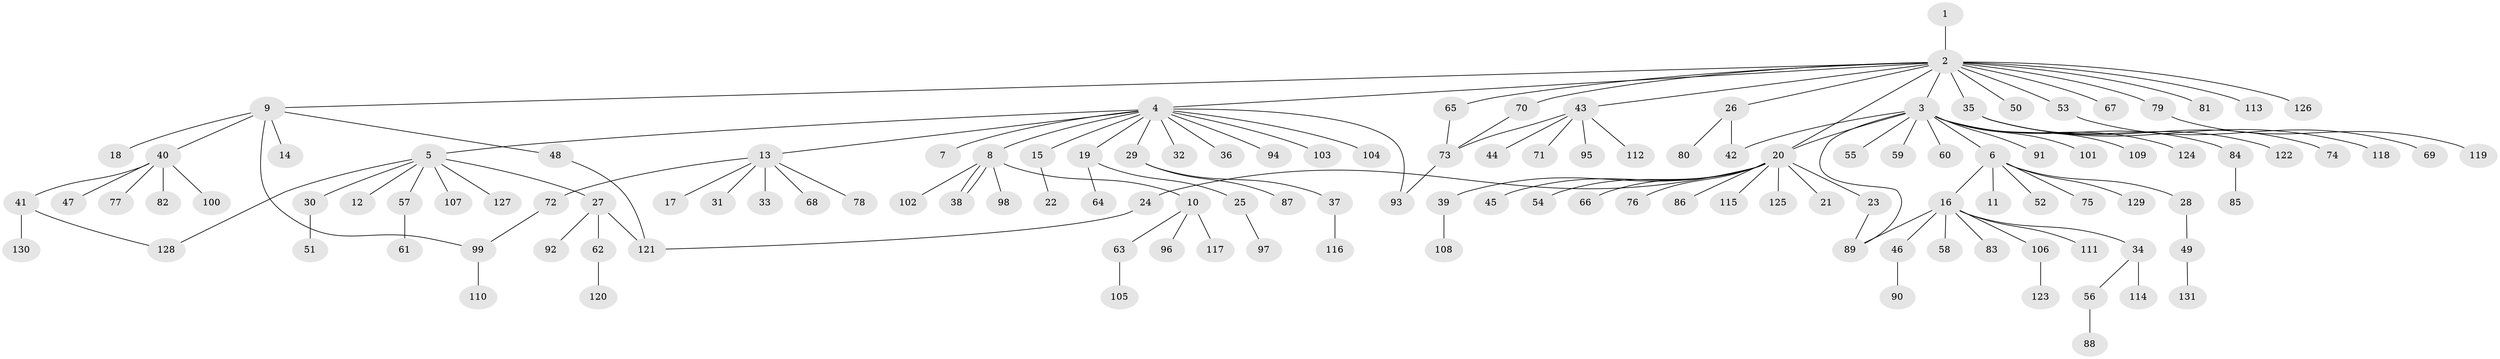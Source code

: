 // Generated by graph-tools (version 1.1) at 2025/11/02/27/25 16:11:13]
// undirected, 131 vertices, 142 edges
graph export_dot {
graph [start="1"]
  node [color=gray90,style=filled];
  1;
  2;
  3;
  4;
  5;
  6;
  7;
  8;
  9;
  10;
  11;
  12;
  13;
  14;
  15;
  16;
  17;
  18;
  19;
  20;
  21;
  22;
  23;
  24;
  25;
  26;
  27;
  28;
  29;
  30;
  31;
  32;
  33;
  34;
  35;
  36;
  37;
  38;
  39;
  40;
  41;
  42;
  43;
  44;
  45;
  46;
  47;
  48;
  49;
  50;
  51;
  52;
  53;
  54;
  55;
  56;
  57;
  58;
  59;
  60;
  61;
  62;
  63;
  64;
  65;
  66;
  67;
  68;
  69;
  70;
  71;
  72;
  73;
  74;
  75;
  76;
  77;
  78;
  79;
  80;
  81;
  82;
  83;
  84;
  85;
  86;
  87;
  88;
  89;
  90;
  91;
  92;
  93;
  94;
  95;
  96;
  97;
  98;
  99;
  100;
  101;
  102;
  103;
  104;
  105;
  106;
  107;
  108;
  109;
  110;
  111;
  112;
  113;
  114;
  115;
  116;
  117;
  118;
  119;
  120;
  121;
  122;
  123;
  124;
  125;
  126;
  127;
  128;
  129;
  130;
  131;
  1 -- 2;
  2 -- 3;
  2 -- 4;
  2 -- 9;
  2 -- 20;
  2 -- 26;
  2 -- 35;
  2 -- 43;
  2 -- 50;
  2 -- 53;
  2 -- 65;
  2 -- 67;
  2 -- 70;
  2 -- 79;
  2 -- 81;
  2 -- 113;
  2 -- 126;
  3 -- 6;
  3 -- 20;
  3 -- 42;
  3 -- 55;
  3 -- 59;
  3 -- 60;
  3 -- 84;
  3 -- 89;
  3 -- 91;
  3 -- 101;
  3 -- 109;
  3 -- 124;
  4 -- 5;
  4 -- 7;
  4 -- 8;
  4 -- 13;
  4 -- 15;
  4 -- 19;
  4 -- 29;
  4 -- 32;
  4 -- 36;
  4 -- 93;
  4 -- 94;
  4 -- 103;
  4 -- 104;
  5 -- 12;
  5 -- 27;
  5 -- 30;
  5 -- 57;
  5 -- 107;
  5 -- 127;
  5 -- 128;
  6 -- 11;
  6 -- 16;
  6 -- 28;
  6 -- 52;
  6 -- 75;
  6 -- 129;
  8 -- 10;
  8 -- 38;
  8 -- 38;
  8 -- 98;
  8 -- 102;
  9 -- 14;
  9 -- 18;
  9 -- 40;
  9 -- 48;
  9 -- 99;
  10 -- 63;
  10 -- 96;
  10 -- 117;
  13 -- 17;
  13 -- 31;
  13 -- 33;
  13 -- 68;
  13 -- 72;
  13 -- 78;
  15 -- 22;
  16 -- 34;
  16 -- 46;
  16 -- 58;
  16 -- 83;
  16 -- 89;
  16 -- 106;
  16 -- 111;
  19 -- 25;
  19 -- 64;
  20 -- 21;
  20 -- 23;
  20 -- 24;
  20 -- 39;
  20 -- 45;
  20 -- 54;
  20 -- 66;
  20 -- 76;
  20 -- 86;
  20 -- 115;
  20 -- 125;
  23 -- 89;
  24 -- 121;
  25 -- 97;
  26 -- 42;
  26 -- 80;
  27 -- 62;
  27 -- 92;
  27 -- 121;
  28 -- 49;
  29 -- 37;
  29 -- 87;
  30 -- 51;
  34 -- 56;
  34 -- 114;
  35 -- 74;
  35 -- 118;
  35 -- 122;
  37 -- 116;
  39 -- 108;
  40 -- 41;
  40 -- 47;
  40 -- 77;
  40 -- 82;
  40 -- 100;
  41 -- 128;
  41 -- 130;
  43 -- 44;
  43 -- 71;
  43 -- 73;
  43 -- 95;
  43 -- 112;
  46 -- 90;
  48 -- 121;
  49 -- 131;
  53 -- 69;
  56 -- 88;
  57 -- 61;
  62 -- 120;
  63 -- 105;
  65 -- 73;
  70 -- 73;
  72 -- 99;
  73 -- 93;
  79 -- 119;
  84 -- 85;
  99 -- 110;
  106 -- 123;
}

